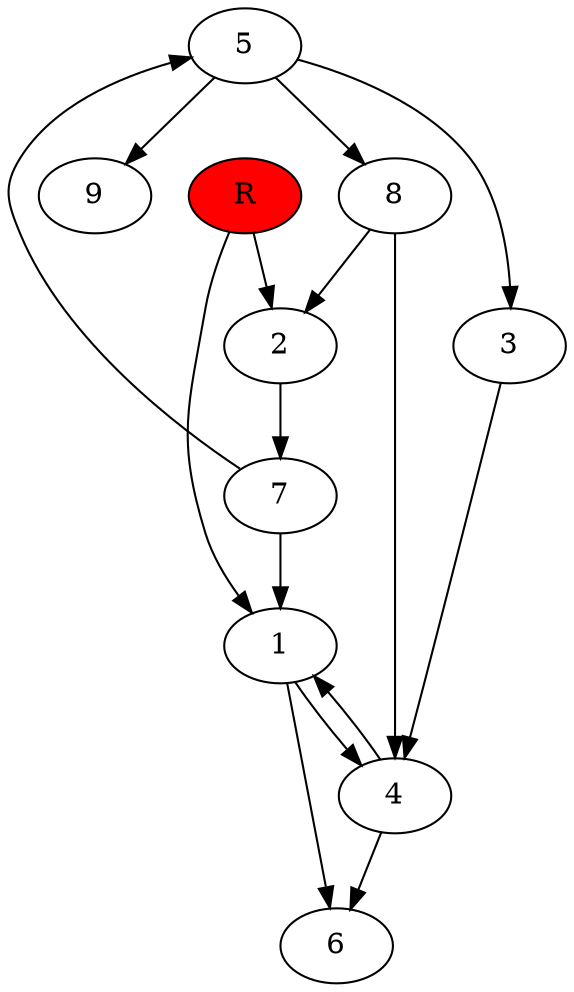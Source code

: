 digraph prb50438 {
	1
	2
	3
	4
	5
	6
	7
	8
	R [fillcolor="#ff0000" style=filled]
	1 -> 4
	1 -> 6
	2 -> 7
	3 -> 4
	4 -> 1
	4 -> 6
	5 -> 3
	5 -> 8
	5 -> 9
	7 -> 1
	7 -> 5
	8 -> 2
	8 -> 4
	R -> 1
	R -> 2
}
